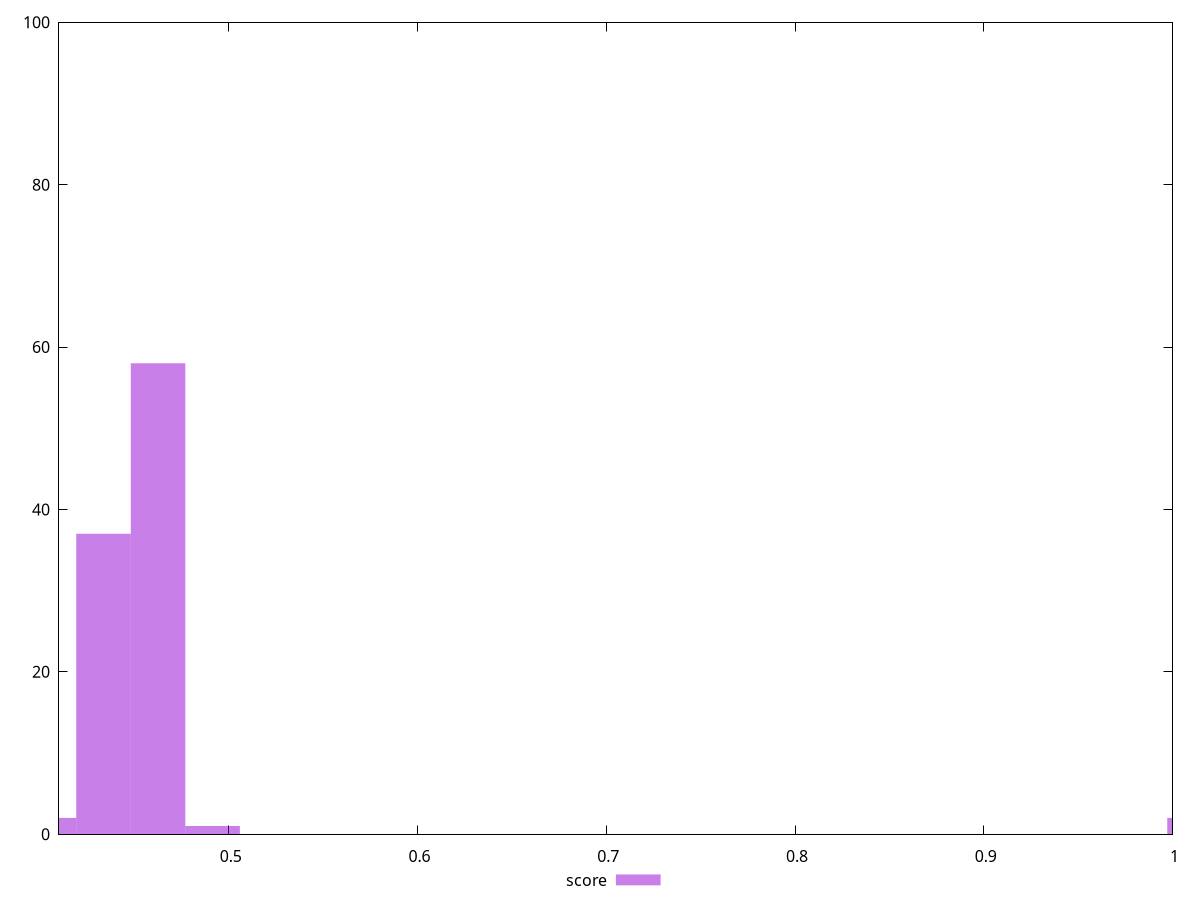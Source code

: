 reset

$score <<EOF
0.4335758195283277 37
0.46248087416354955 58
0.4046707648931058 2
1.0116769122327647 2
0.4913859287987714 1
EOF

set key outside below
set boxwidth 0.028905054635221847
set xrange [0.41:1]
set yrange [0:100]
set trange [0:100]
set style fill transparent solid 0.5 noborder
set terminal svg size 640, 490 enhanced background rgb 'white'
set output "report_00015_2021-02-09T16-11-33.973Z/uses-rel-preload/samples/pages+cached+noadtech+nomedia/score/histogram.svg"

plot $score title "score" with boxes

reset
